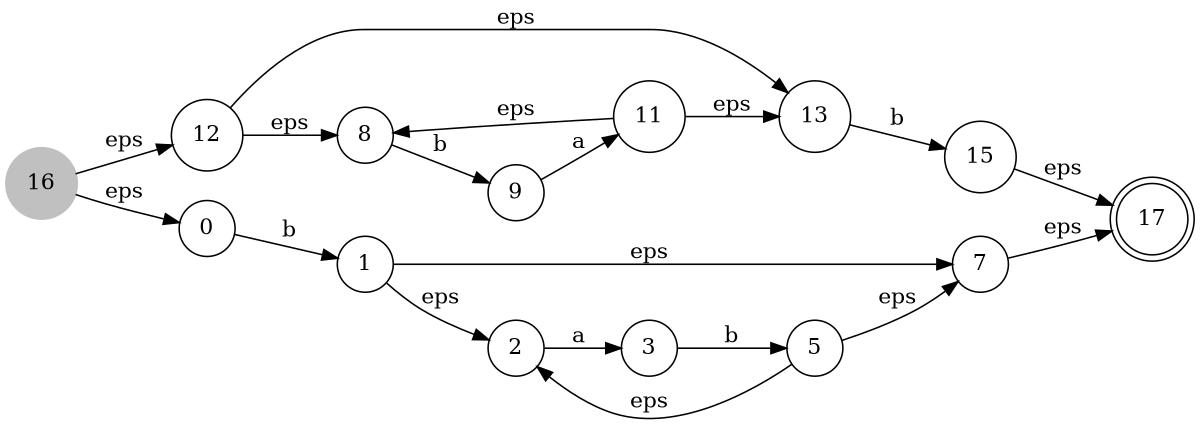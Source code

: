 digraph automate {
	rankdir=LR;
	size="8,5";
    node  [shape = circle];
    16  [style = "filled",color ="gray"];
    17  [shape = "doublecircle"];
    11 -> 13 [label= "eps"];
    11 -> 8 [label= "eps"];
    12 -> 13 [label= "eps"];
    12 -> 8 [label= "eps"];
    13 -> 15 [label= "b"];
    15 -> 17 [label= "eps"];
    16 -> 0 [label= "eps"];
    16 -> 12 [label= "eps"];
    0 -> 1 [label= "b"];
    1 -> 7 [label= "eps"];
    1 -> 2 [label= "eps"];
    2 -> 3 [label= "a"];
    3 -> 5 [label= "b"];
    5 -> 7 [label= "eps"];
    5 -> 2 [label= "eps"];
    7 -> 17 [label= "eps"];
    8 -> 9 [label= "b"];
    9 -> 11 [label= "a"];
}